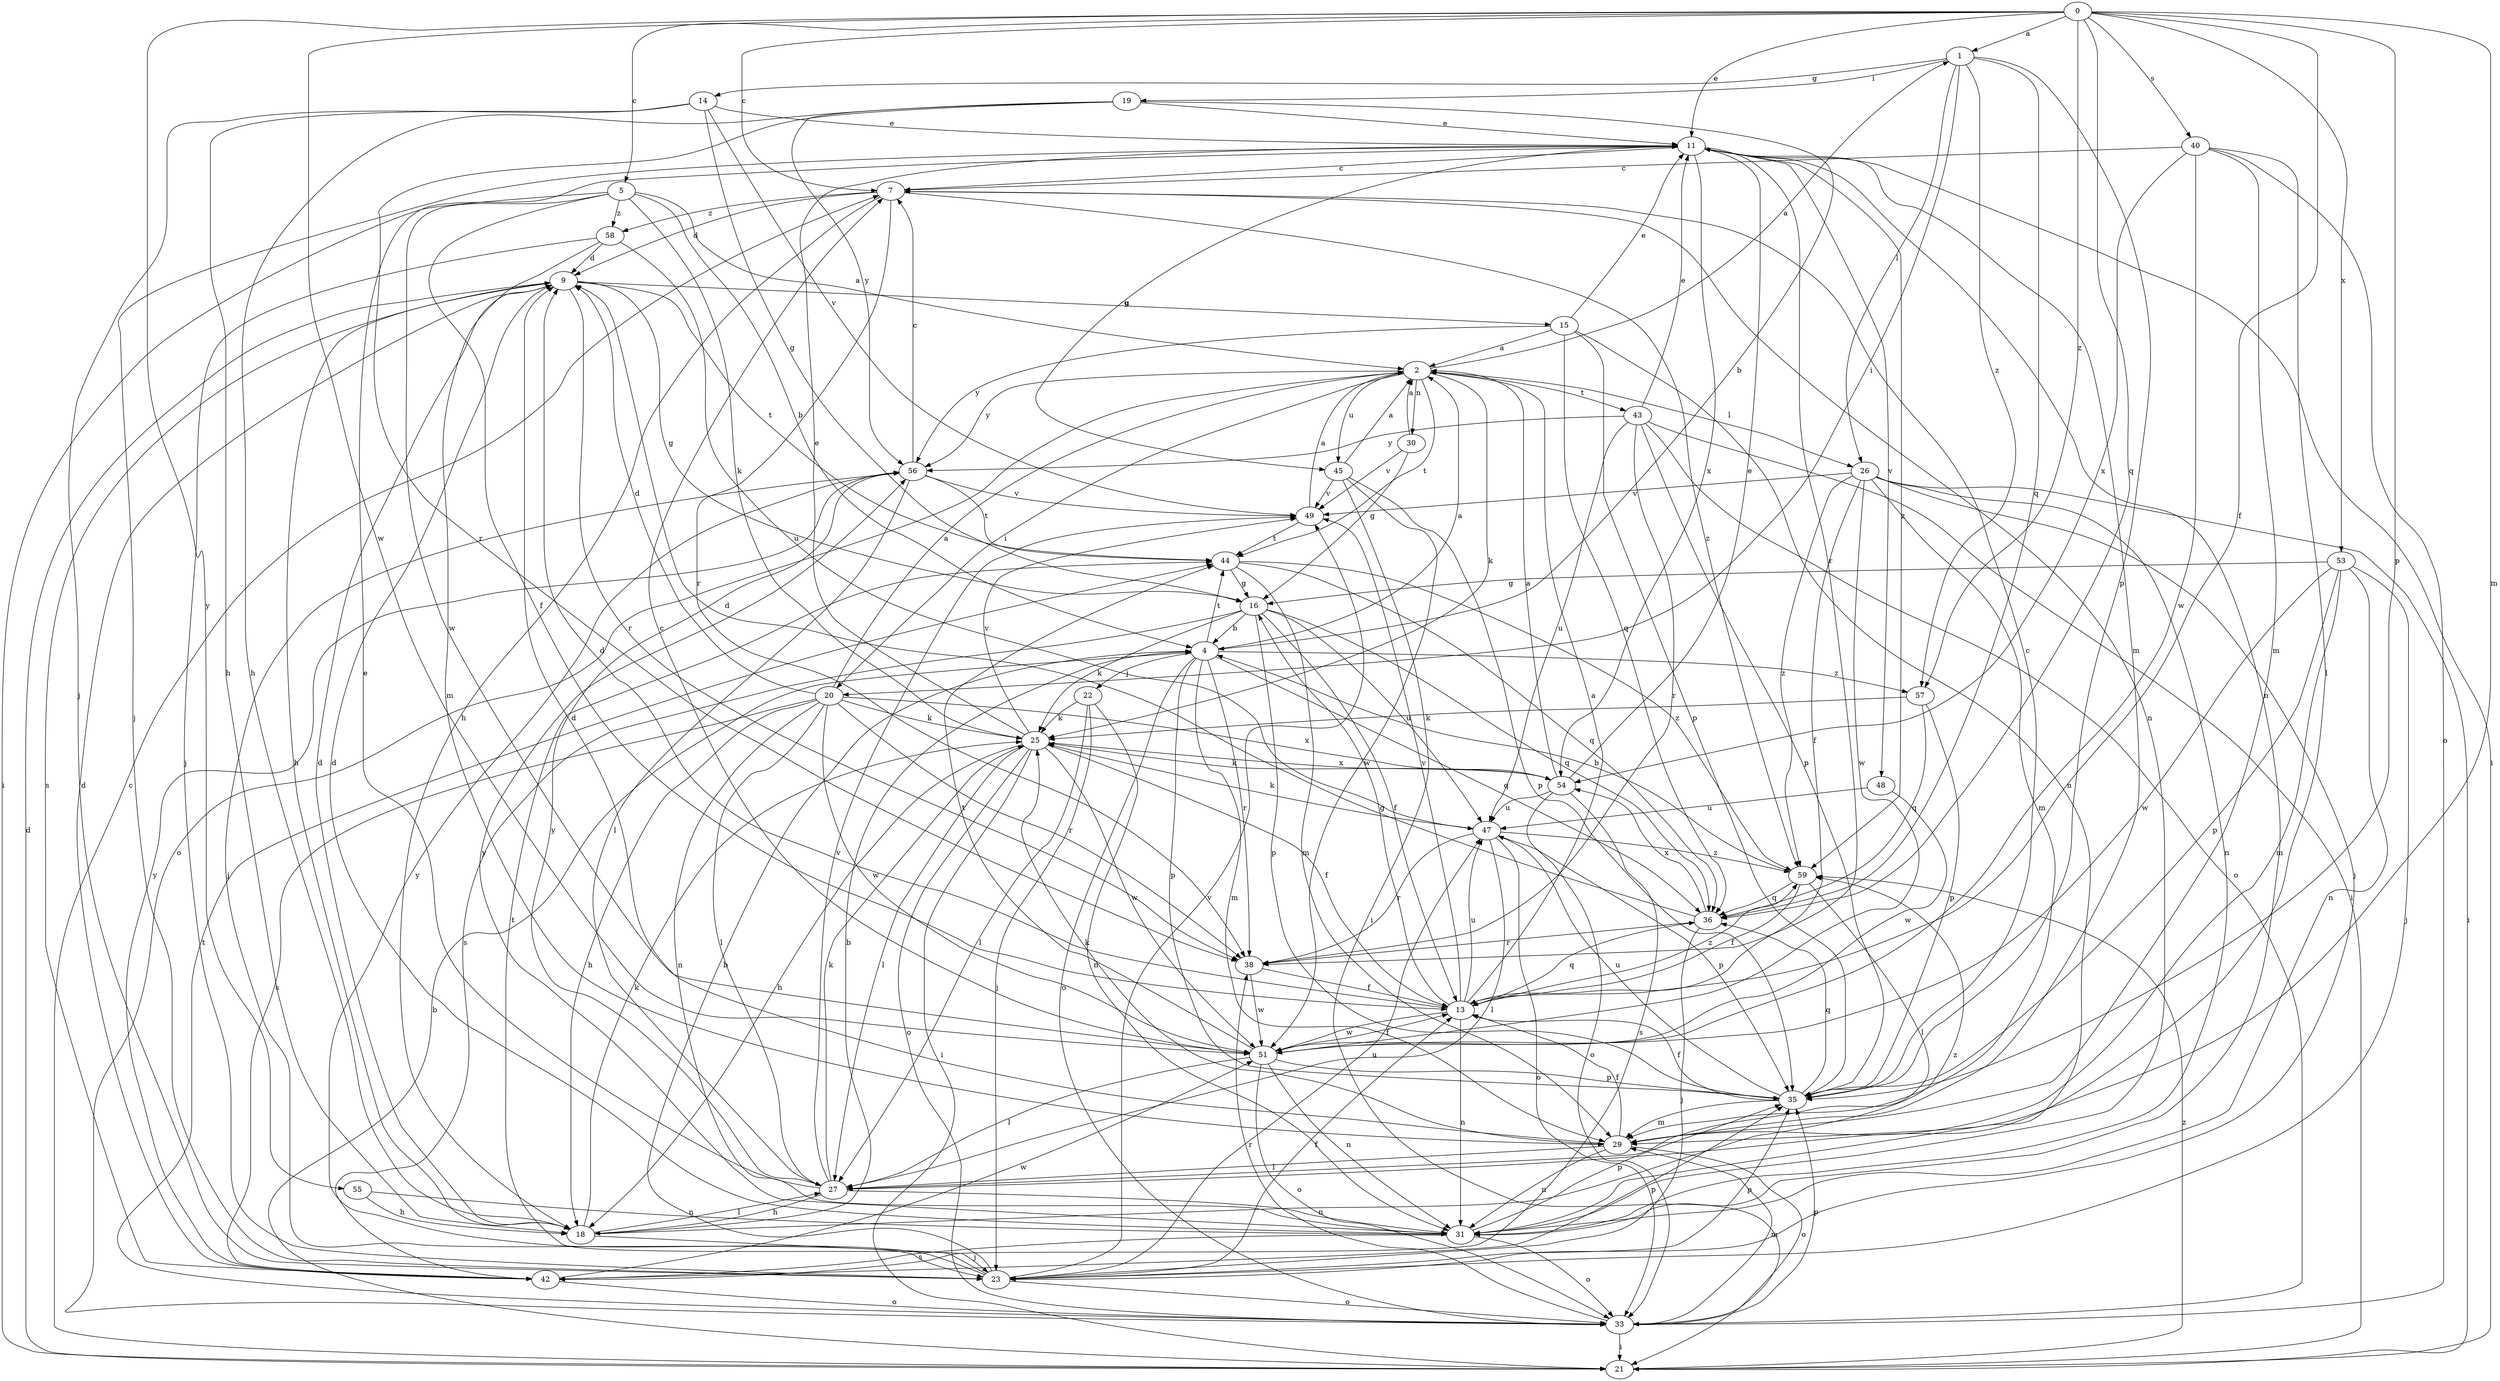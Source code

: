 strict digraph  {
0;
1;
2;
4;
5;
7;
9;
11;
13;
14;
15;
16;
18;
19;
20;
21;
22;
23;
25;
26;
27;
29;
30;
31;
33;
35;
36;
38;
40;
42;
43;
44;
45;
47;
48;
49;
51;
53;
54;
55;
56;
57;
58;
59;
0 -> 1  [label=a];
0 -> 5  [label=c];
0 -> 7  [label=c];
0 -> 11  [label=e];
0 -> 13  [label=f];
0 -> 29  [label=m];
0 -> 35  [label=p];
0 -> 36  [label=q];
0 -> 40  [label=s];
0 -> 51  [label=w];
0 -> 53  [label=x];
0 -> 55  [label=y];
0 -> 57  [label=z];
1 -> 14  [label=g];
1 -> 19  [label=i];
1 -> 20  [label=i];
1 -> 26  [label=l];
1 -> 35  [label=p];
1 -> 36  [label=q];
1 -> 57  [label=z];
2 -> 1  [label=a];
2 -> 20  [label=i];
2 -> 25  [label=k];
2 -> 26  [label=l];
2 -> 30  [label=n];
2 -> 33  [label=o];
2 -> 43  [label=t];
2 -> 44  [label=t];
2 -> 45  [label=u];
2 -> 56  [label=y];
4 -> 2  [label=a];
4 -> 22  [label=j];
4 -> 29  [label=m];
4 -> 33  [label=o];
4 -> 35  [label=p];
4 -> 36  [label=q];
4 -> 38  [label=r];
4 -> 44  [label=t];
4 -> 57  [label=z];
5 -> 2  [label=a];
5 -> 4  [label=b];
5 -> 13  [label=f];
5 -> 21  [label=i];
5 -> 25  [label=k];
5 -> 51  [label=w];
5 -> 58  [label=z];
7 -> 9  [label=d];
7 -> 18  [label=h];
7 -> 31  [label=n];
7 -> 38  [label=r];
7 -> 58  [label=z];
7 -> 59  [label=z];
9 -> 15  [label=g];
9 -> 16  [label=g];
9 -> 18  [label=h];
9 -> 38  [label=r];
9 -> 42  [label=s];
9 -> 44  [label=t];
11 -> 7  [label=c];
11 -> 21  [label=i];
11 -> 23  [label=j];
11 -> 29  [label=m];
11 -> 31  [label=n];
11 -> 38  [label=r];
11 -> 45  [label=u];
11 -> 48  [label=v];
11 -> 54  [label=x];
11 -> 59  [label=z];
13 -> 2  [label=a];
13 -> 9  [label=d];
13 -> 16  [label=g];
13 -> 31  [label=n];
13 -> 36  [label=q];
13 -> 47  [label=u];
13 -> 49  [label=v];
13 -> 51  [label=w];
13 -> 59  [label=z];
14 -> 11  [label=e];
14 -> 16  [label=g];
14 -> 18  [label=h];
14 -> 23  [label=j];
14 -> 49  [label=v];
15 -> 2  [label=a];
15 -> 11  [label=e];
15 -> 31  [label=n];
15 -> 35  [label=p];
15 -> 36  [label=q];
15 -> 56  [label=y];
16 -> 4  [label=b];
16 -> 13  [label=f];
16 -> 25  [label=k];
16 -> 35  [label=p];
16 -> 36  [label=q];
16 -> 42  [label=s];
16 -> 47  [label=u];
18 -> 4  [label=b];
18 -> 9  [label=d];
18 -> 23  [label=j];
18 -> 25  [label=k];
18 -> 27  [label=l];
18 -> 59  [label=z];
19 -> 4  [label=b];
19 -> 11  [label=e];
19 -> 18  [label=h];
19 -> 38  [label=r];
19 -> 56  [label=y];
20 -> 2  [label=a];
20 -> 9  [label=d];
20 -> 18  [label=h];
20 -> 25  [label=k];
20 -> 27  [label=l];
20 -> 31  [label=n];
20 -> 38  [label=r];
20 -> 42  [label=s];
20 -> 51  [label=w];
20 -> 54  [label=x];
21 -> 4  [label=b];
21 -> 7  [label=c];
21 -> 9  [label=d];
21 -> 59  [label=z];
22 -> 23  [label=j];
22 -> 25  [label=k];
22 -> 27  [label=l];
22 -> 31  [label=n];
23 -> 4  [label=b];
23 -> 13  [label=f];
23 -> 33  [label=o];
23 -> 35  [label=p];
23 -> 44  [label=t];
23 -> 47  [label=u];
23 -> 49  [label=v];
23 -> 56  [label=y];
25 -> 11  [label=e];
25 -> 13  [label=f];
25 -> 18  [label=h];
25 -> 21  [label=i];
25 -> 27  [label=l];
25 -> 33  [label=o];
25 -> 49  [label=v];
25 -> 51  [label=w];
25 -> 54  [label=x];
26 -> 13  [label=f];
26 -> 21  [label=i];
26 -> 23  [label=j];
26 -> 29  [label=m];
26 -> 31  [label=n];
26 -> 49  [label=v];
26 -> 51  [label=w];
26 -> 59  [label=z];
27 -> 11  [label=e];
27 -> 18  [label=h];
27 -> 25  [label=k];
27 -> 31  [label=n];
27 -> 49  [label=v];
27 -> 56  [label=y];
29 -> 9  [label=d];
29 -> 13  [label=f];
29 -> 25  [label=k];
29 -> 27  [label=l];
29 -> 31  [label=n];
29 -> 33  [label=o];
30 -> 2  [label=a];
30 -> 16  [label=g];
30 -> 49  [label=v];
31 -> 9  [label=d];
31 -> 33  [label=o];
31 -> 35  [label=p];
31 -> 42  [label=s];
31 -> 56  [label=y];
33 -> 21  [label=i];
33 -> 29  [label=m];
33 -> 35  [label=p];
33 -> 38  [label=r];
33 -> 44  [label=t];
35 -> 7  [label=c];
35 -> 13  [label=f];
35 -> 29  [label=m];
35 -> 36  [label=q];
35 -> 47  [label=u];
36 -> 9  [label=d];
36 -> 23  [label=j];
36 -> 38  [label=r];
36 -> 54  [label=x];
38 -> 13  [label=f];
38 -> 51  [label=w];
40 -> 7  [label=c];
40 -> 27  [label=l];
40 -> 29  [label=m];
40 -> 33  [label=o];
40 -> 51  [label=w];
40 -> 54  [label=x];
42 -> 9  [label=d];
42 -> 33  [label=o];
42 -> 35  [label=p];
42 -> 51  [label=w];
42 -> 56  [label=y];
43 -> 11  [label=e];
43 -> 21  [label=i];
43 -> 33  [label=o];
43 -> 35  [label=p];
43 -> 38  [label=r];
43 -> 47  [label=u];
43 -> 56  [label=y];
44 -> 16  [label=g];
44 -> 29  [label=m];
44 -> 36  [label=q];
44 -> 59  [label=z];
45 -> 2  [label=a];
45 -> 21  [label=i];
45 -> 35  [label=p];
45 -> 49  [label=v];
45 -> 51  [label=w];
47 -> 25  [label=k];
47 -> 27  [label=l];
47 -> 33  [label=o];
47 -> 35  [label=p];
47 -> 38  [label=r];
47 -> 59  [label=z];
48 -> 47  [label=u];
48 -> 51  [label=w];
49 -> 2  [label=a];
49 -> 44  [label=t];
51 -> 7  [label=c];
51 -> 13  [label=f];
51 -> 27  [label=l];
51 -> 31  [label=n];
51 -> 33  [label=o];
51 -> 35  [label=p];
51 -> 44  [label=t];
53 -> 16  [label=g];
53 -> 23  [label=j];
53 -> 29  [label=m];
53 -> 31  [label=n];
53 -> 35  [label=p];
53 -> 51  [label=w];
54 -> 2  [label=a];
54 -> 11  [label=e];
54 -> 25  [label=k];
54 -> 33  [label=o];
54 -> 42  [label=s];
54 -> 47  [label=u];
55 -> 18  [label=h];
55 -> 31  [label=n];
56 -> 7  [label=c];
56 -> 23  [label=j];
56 -> 27  [label=l];
56 -> 44  [label=t];
56 -> 49  [label=v];
57 -> 25  [label=k];
57 -> 35  [label=p];
57 -> 36  [label=q];
58 -> 9  [label=d];
58 -> 23  [label=j];
58 -> 29  [label=m];
58 -> 47  [label=u];
59 -> 4  [label=b];
59 -> 13  [label=f];
59 -> 27  [label=l];
59 -> 36  [label=q];
}
